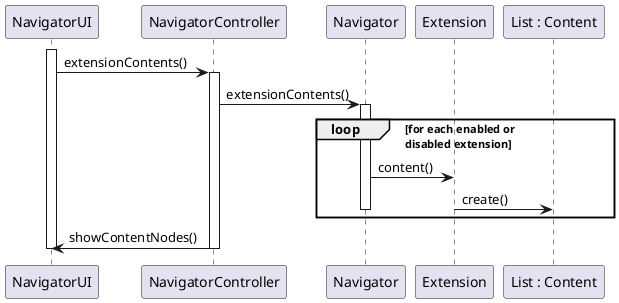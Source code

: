 @startuml extensible_navigator_analysis.png

  participant "NavigatorUI" as UI
  participant "NavigatorController" as ctrl
  participant "Navigator" as nav
  participant "Extension"  as ext
  participant "List : Content" as cont


activate UI

UI -> ctrl : extensionContents()
activate ctrl
ctrl -> nav : extensionContents()
loop for each enabled or \ndisabled extension
    activate nav
    nav -> ext : content()
    ext -> cont : create()
    deactivate nav
end

ctrl -> UI : showContentNodes()
deactivate ctrl
deactivate UI

@enduml